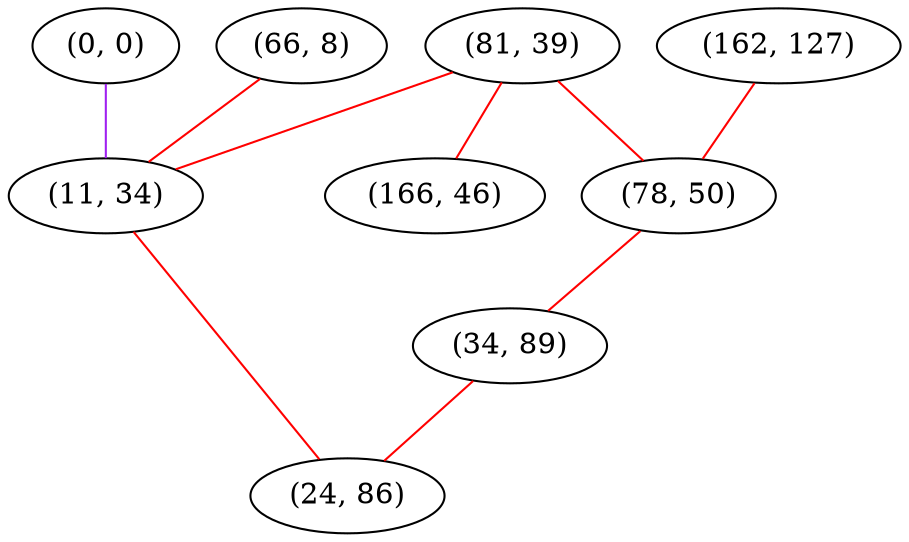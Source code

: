 graph "" {
"(0, 0)";
"(81, 39)";
"(162, 127)";
"(66, 8)";
"(11, 34)";
"(78, 50)";
"(34, 89)";
"(24, 86)";
"(166, 46)";
"(0, 0)" -- "(11, 34)"  [color=purple, key=0, weight=4];
"(81, 39)" -- "(11, 34)"  [color=red, key=0, weight=1];
"(81, 39)" -- "(78, 50)"  [color=red, key=0, weight=1];
"(81, 39)" -- "(166, 46)"  [color=red, key=0, weight=1];
"(162, 127)" -- "(78, 50)"  [color=red, key=0, weight=1];
"(66, 8)" -- "(11, 34)"  [color=red, key=0, weight=1];
"(11, 34)" -- "(24, 86)"  [color=red, key=0, weight=1];
"(78, 50)" -- "(34, 89)"  [color=red, key=0, weight=1];
"(34, 89)" -- "(24, 86)"  [color=red, key=0, weight=1];
}
